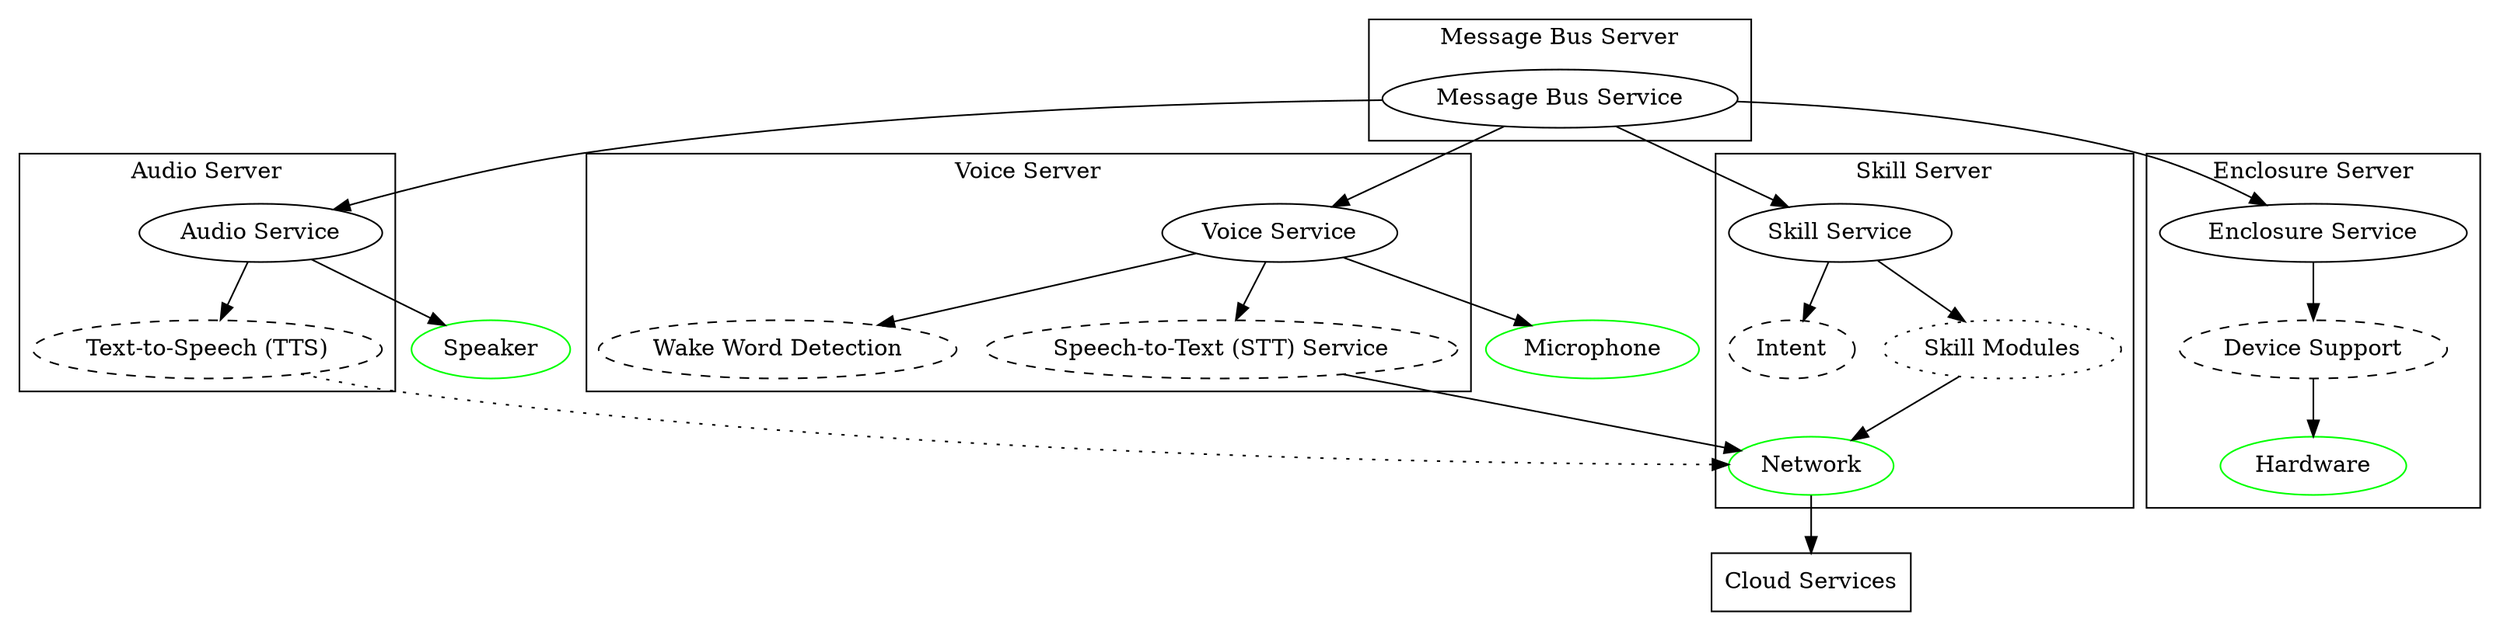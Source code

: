 digraph G {
	compound=true;

	subgraph clusterBus {
		label="Message Bus Server"
		MessageBus [label="Message Bus Service"]
	}

	subgraph clusterAudio {
		label="Audio Server"
		Audio [label="Audio Service"]
		TTS [label="Text-to-Speech (TTS)", style=dashed]
		Audio -> TTS
	}

	subgraph clusterVoice {
		label="Voice Server"
		Voice [label="Voice Service"]
		WakeWord [label="Wake Word Detection", style=dashed]
		STT [label="Speech-to-Text (STT) Service", style=dashed]
		Voice -> WakeWord
		Voice -> STT
	}

	subgraph clusterSkills {
		label="Skill Server"
		Skills [label="Skill Service"]
		Intent [style=dashed]
		Modules [label="Skill Modules",style=dotted]
		Skills -> Intent
		Skills -> Modules
		Modules -> Network
	}

	subgraph clusterEnclosure {
		label="Enclosure Server"
		Enclosure [label="Enclosure Service"]
		Devices [label="Device Support", style=dashed]
		Hardware [color=green]
		Enclosure -> Devices
		Devices -> Hardware
	}

	MessageBus -> Audio
	MessageBus -> Voice
	MessageBus -> Skills
	MessageBus -> Enclosure

	Audio -> Speaker
	TTS -> Network [style=dotted]
	Speaker [color="green"]

	Voice -> Microphone
	STT -> Network
	Microphone [color="green"]

	Network [color="green"]
	Cloud [label="Cloud Services",shape=rect]
	Network -> Cloud
}
